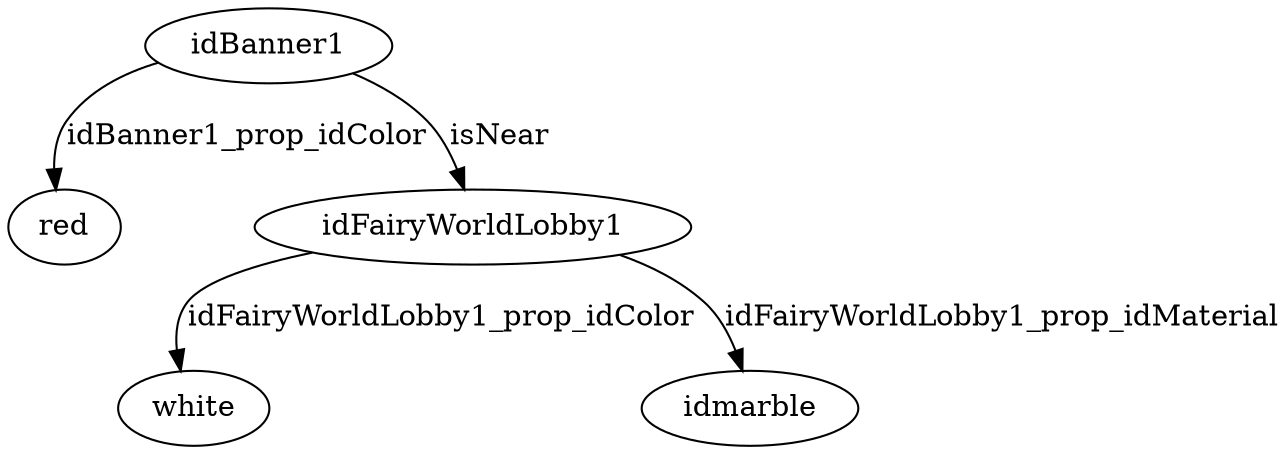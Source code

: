 strict digraph  {
idBanner1 [node_type=entity_node, root=root];
red;
idFairyWorldLobby1;
white;
idmarble;
idBanner1 -> red  [edge_type=property, label=idBanner1_prop_idColor];
idBanner1 -> idFairyWorldLobby1  [edge_type=relationship, label=isNear];
idFairyWorldLobby1 -> white  [edge_type=property, label=idFairyWorldLobby1_prop_idColor];
idFairyWorldLobby1 -> idmarble  [edge_type=property, label=idFairyWorldLobby1_prop_idMaterial];
}
